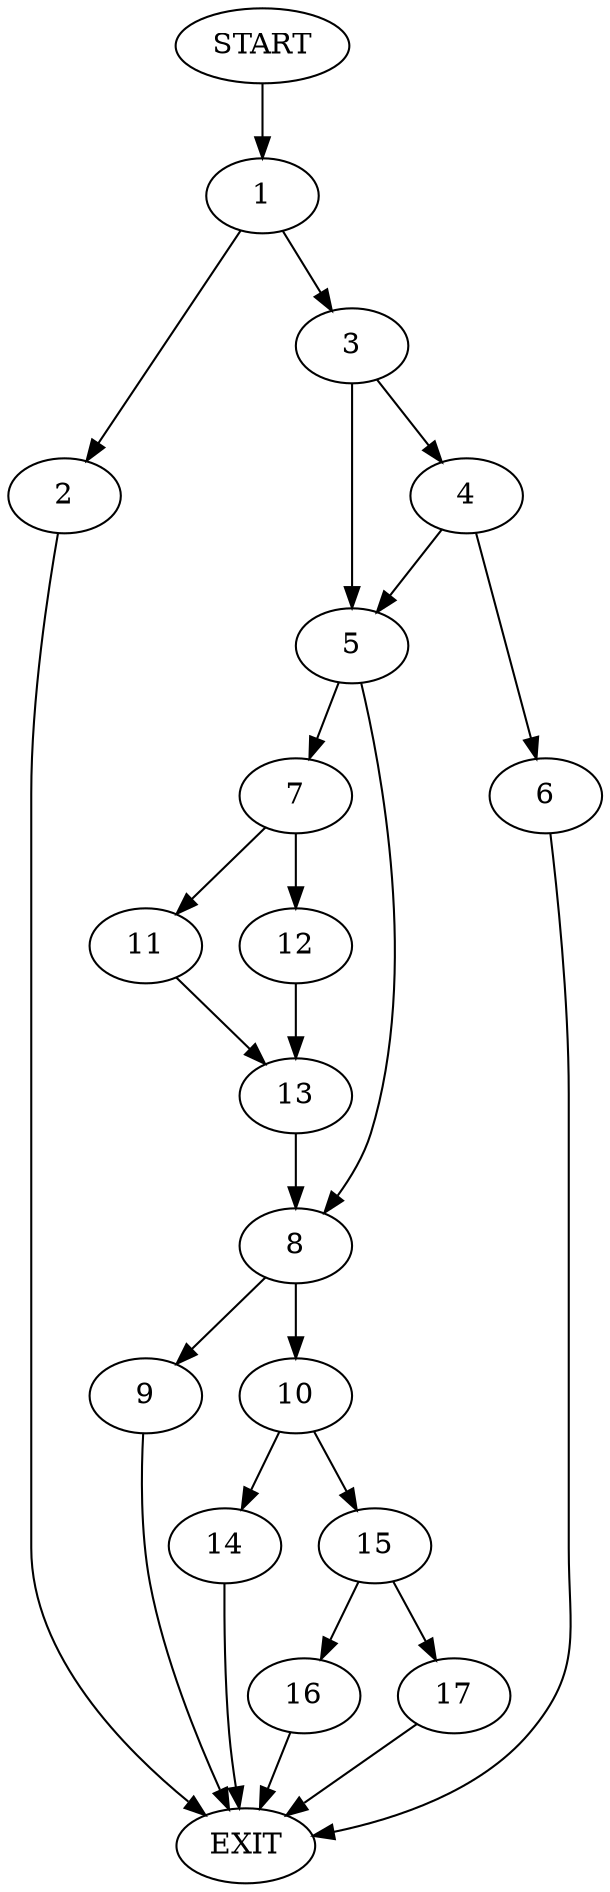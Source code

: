 digraph {
0 [label="START"]
18 [label="EXIT"]
0 -> 1
1 -> 2
1 -> 3
2 -> 18
3 -> 4
3 -> 5
4 -> 5
4 -> 6
5 -> 7
5 -> 8
6 -> 18
8 -> 9
8 -> 10
7 -> 11
7 -> 12
11 -> 13
12 -> 13
13 -> 8
9 -> 18
10 -> 14
10 -> 15
15 -> 16
15 -> 17
14 -> 18
16 -> 18
17 -> 18
}
